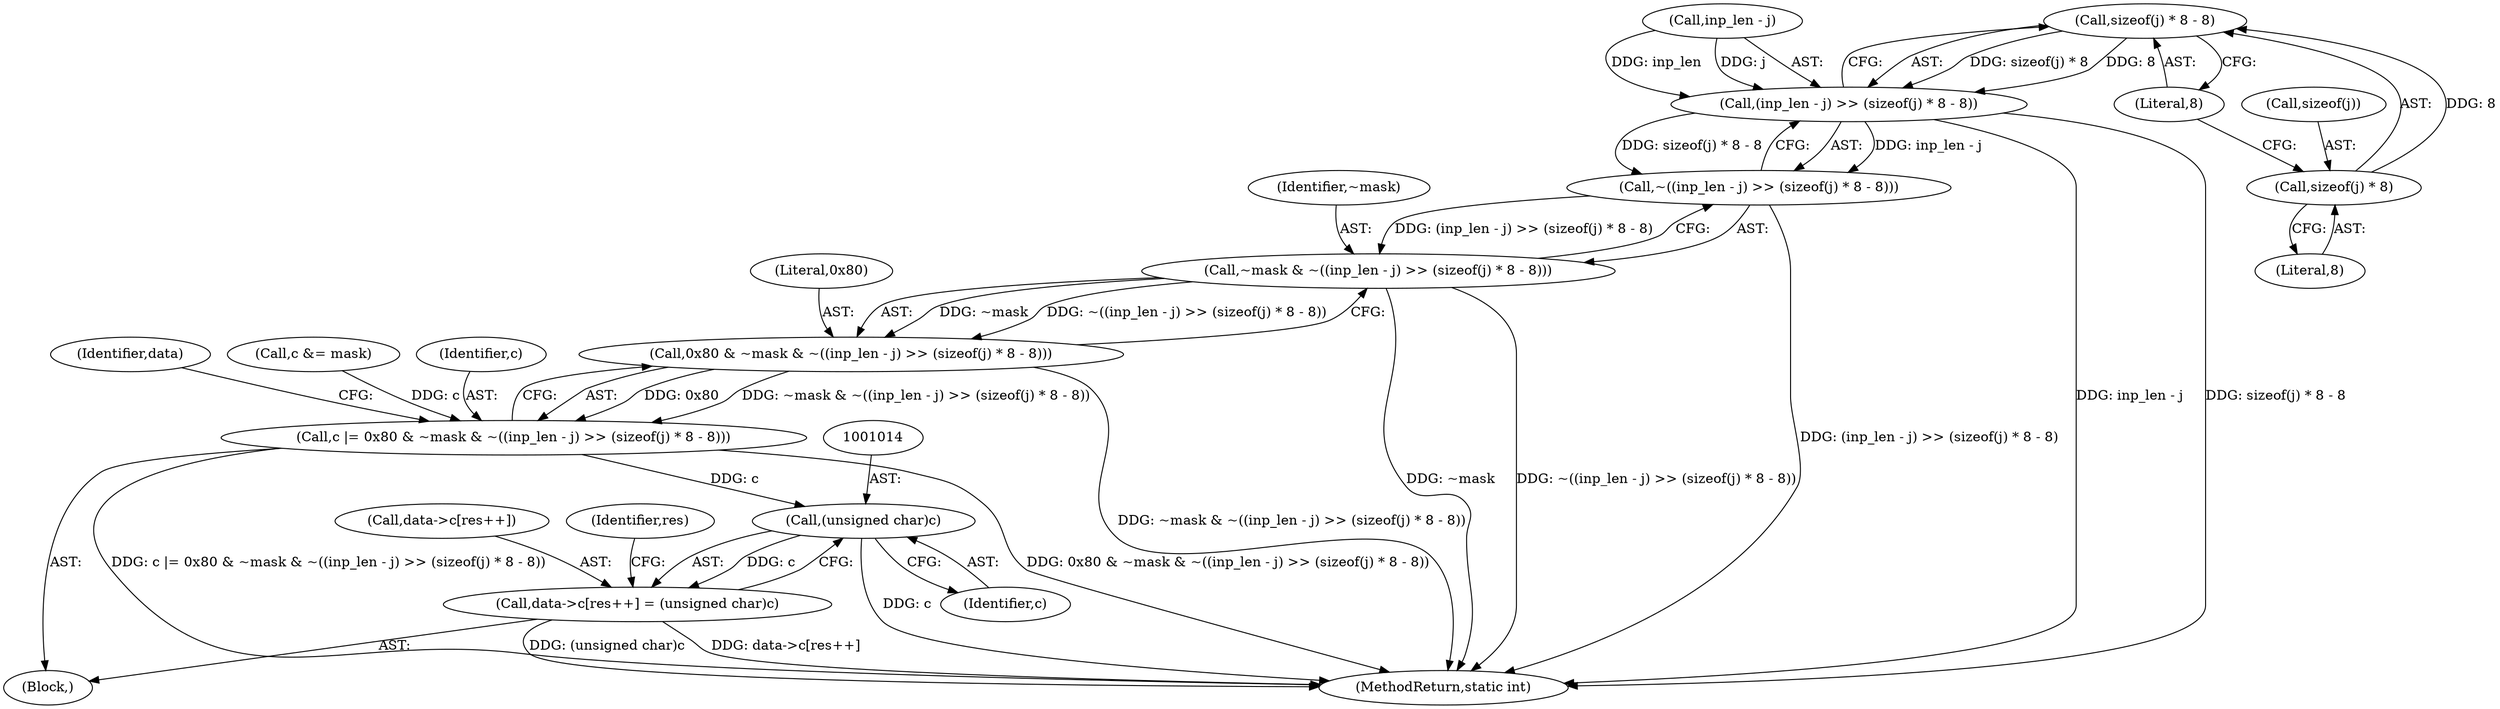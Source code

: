 digraph "0_openssl_68595c0c2886e7942a14f98c17a55a88afb6c292@API" {
"1001000" [label="(Call,sizeof(j) * 8 - 8)"];
"1001001" [label="(Call,sizeof(j) * 8)"];
"1000996" [label="(Call,(inp_len - j) >> (sizeof(j) * 8 - 8))"];
"1000995" [label="(Call,~((inp_len - j) >> (sizeof(j) * 8 - 8)))"];
"1000993" [label="(Call,~mask & ~((inp_len - j) >> (sizeof(j) * 8 - 8)))"];
"1000991" [label="(Call,0x80 & ~mask & ~((inp_len - j) >> (sizeof(j) * 8 - 8)))"];
"1000989" [label="(Call,c |= 0x80 & ~mask & ~((inp_len - j) >> (sizeof(j) * 8 - 8)))"];
"1001013" [label="(Call,(unsigned char)c)"];
"1001006" [label="(Call,data->c[res++] = (unsigned char)c)"];
"1001018" [label="(Identifier,res)"];
"1000991" [label="(Call,0x80 & ~mask & ~((inp_len - j) >> (sizeof(j) * 8 - 8)))"];
"1001007" [label="(Call,data->c[res++])"];
"1001005" [label="(Literal,8)"];
"1001001" [label="(Call,sizeof(j) * 8)"];
"1000967" [label="(Block,)"];
"1000986" [label="(Call,c &= mask)"];
"1000990" [label="(Identifier,c)"];
"1000992" [label="(Literal,0x80)"];
"1001013" [label="(Call,(unsigned char)c)"];
"1001000" [label="(Call,sizeof(j) * 8 - 8)"];
"1000994" [label="(Identifier,~mask)"];
"1001004" [label="(Literal,8)"];
"1001006" [label="(Call,data->c[res++] = (unsigned char)c)"];
"1001002" [label="(Call,sizeof(j))"];
"1000997" [label="(Call,inp_len - j)"];
"1000995" [label="(Call,~((inp_len - j) >> (sizeof(j) * 8 - 8)))"];
"1000996" [label="(Call,(inp_len - j) >> (sizeof(j) * 8 - 8))"];
"1000993" [label="(Call,~mask & ~((inp_len - j) >> (sizeof(j) * 8 - 8)))"];
"1000989" [label="(Call,c |= 0x80 & ~mask & ~((inp_len - j) >> (sizeof(j) * 8 - 8)))"];
"1001009" [label="(Identifier,data)"];
"1001015" [label="(Identifier,c)"];
"1001971" [label="(MethodReturn,static int)"];
"1001000" -> "1000996"  [label="AST: "];
"1001000" -> "1001005"  [label="CFG: "];
"1001001" -> "1001000"  [label="AST: "];
"1001005" -> "1001000"  [label="AST: "];
"1000996" -> "1001000"  [label="CFG: "];
"1001000" -> "1000996"  [label="DDG: sizeof(j) * 8"];
"1001000" -> "1000996"  [label="DDG: 8"];
"1001001" -> "1001000"  [label="DDG: 8"];
"1001001" -> "1001004"  [label="CFG: "];
"1001002" -> "1001001"  [label="AST: "];
"1001004" -> "1001001"  [label="AST: "];
"1001005" -> "1001001"  [label="CFG: "];
"1000996" -> "1000995"  [label="AST: "];
"1000997" -> "1000996"  [label="AST: "];
"1000995" -> "1000996"  [label="CFG: "];
"1000996" -> "1001971"  [label="DDG: inp_len - j"];
"1000996" -> "1001971"  [label="DDG: sizeof(j) * 8 - 8"];
"1000996" -> "1000995"  [label="DDG: inp_len - j"];
"1000996" -> "1000995"  [label="DDG: sizeof(j) * 8 - 8"];
"1000997" -> "1000996"  [label="DDG: inp_len"];
"1000997" -> "1000996"  [label="DDG: j"];
"1000995" -> "1000993"  [label="AST: "];
"1000993" -> "1000995"  [label="CFG: "];
"1000995" -> "1001971"  [label="DDG: (inp_len - j) >> (sizeof(j) * 8 - 8)"];
"1000995" -> "1000993"  [label="DDG: (inp_len - j) >> (sizeof(j) * 8 - 8)"];
"1000993" -> "1000991"  [label="AST: "];
"1000994" -> "1000993"  [label="AST: "];
"1000991" -> "1000993"  [label="CFG: "];
"1000993" -> "1001971"  [label="DDG: ~mask"];
"1000993" -> "1001971"  [label="DDG: ~((inp_len - j) >> (sizeof(j) * 8 - 8))"];
"1000993" -> "1000991"  [label="DDG: ~mask"];
"1000993" -> "1000991"  [label="DDG: ~((inp_len - j) >> (sizeof(j) * 8 - 8))"];
"1000991" -> "1000989"  [label="AST: "];
"1000992" -> "1000991"  [label="AST: "];
"1000989" -> "1000991"  [label="CFG: "];
"1000991" -> "1001971"  [label="DDG: ~mask & ~((inp_len - j) >> (sizeof(j) * 8 - 8))"];
"1000991" -> "1000989"  [label="DDG: 0x80"];
"1000991" -> "1000989"  [label="DDG: ~mask & ~((inp_len - j) >> (sizeof(j) * 8 - 8))"];
"1000989" -> "1000967"  [label="AST: "];
"1000990" -> "1000989"  [label="AST: "];
"1001009" -> "1000989"  [label="CFG: "];
"1000989" -> "1001971"  [label="DDG: c |= 0x80 & ~mask & ~((inp_len - j) >> (sizeof(j) * 8 - 8))"];
"1000989" -> "1001971"  [label="DDG: 0x80 & ~mask & ~((inp_len - j) >> (sizeof(j) * 8 - 8))"];
"1000986" -> "1000989"  [label="DDG: c"];
"1000989" -> "1001013"  [label="DDG: c"];
"1001013" -> "1001006"  [label="AST: "];
"1001013" -> "1001015"  [label="CFG: "];
"1001014" -> "1001013"  [label="AST: "];
"1001015" -> "1001013"  [label="AST: "];
"1001006" -> "1001013"  [label="CFG: "];
"1001013" -> "1001971"  [label="DDG: c"];
"1001013" -> "1001006"  [label="DDG: c"];
"1001006" -> "1000967"  [label="AST: "];
"1001007" -> "1001006"  [label="AST: "];
"1001018" -> "1001006"  [label="CFG: "];
"1001006" -> "1001971"  [label="DDG: data->c[res++]"];
"1001006" -> "1001971"  [label="DDG: (unsigned char)c"];
}
